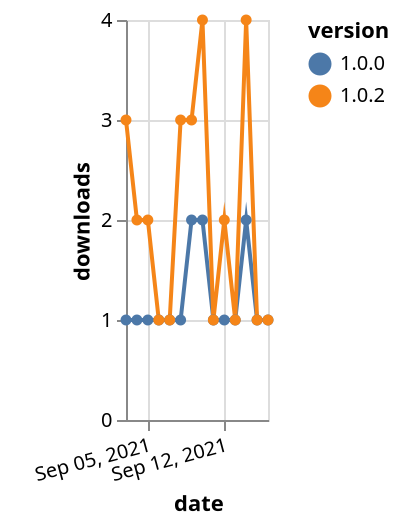 {"$schema": "https://vega.github.io/schema/vega-lite/v5.json", "description": "A simple bar chart with embedded data.", "data": {"values": [{"date": "2021-09-03", "total": 197, "delta": 1, "version": "1.0.0"}, {"date": "2021-09-04", "total": 198, "delta": 1, "version": "1.0.0"}, {"date": "2021-09-05", "total": 199, "delta": 1, "version": "1.0.0"}, {"date": "2021-09-06", "total": 200, "delta": 1, "version": "1.0.0"}, {"date": "2021-09-07", "total": 201, "delta": 1, "version": "1.0.0"}, {"date": "2021-09-08", "total": 202, "delta": 1, "version": "1.0.0"}, {"date": "2021-09-09", "total": 204, "delta": 2, "version": "1.0.0"}, {"date": "2021-09-10", "total": 206, "delta": 2, "version": "1.0.0"}, {"date": "2021-09-11", "total": 207, "delta": 1, "version": "1.0.0"}, {"date": "2021-09-12", "total": 208, "delta": 1, "version": "1.0.0"}, {"date": "2021-09-13", "total": 209, "delta": 1, "version": "1.0.0"}, {"date": "2021-09-14", "total": 211, "delta": 2, "version": "1.0.0"}, {"date": "2021-09-15", "total": 212, "delta": 1, "version": "1.0.0"}, {"date": "2021-09-16", "total": 213, "delta": 1, "version": "1.0.0"}, {"date": "2021-09-03", "total": 312, "delta": 3, "version": "1.0.2"}, {"date": "2021-09-04", "total": 314, "delta": 2, "version": "1.0.2"}, {"date": "2021-09-05", "total": 316, "delta": 2, "version": "1.0.2"}, {"date": "2021-09-06", "total": 317, "delta": 1, "version": "1.0.2"}, {"date": "2021-09-07", "total": 318, "delta": 1, "version": "1.0.2"}, {"date": "2021-09-08", "total": 321, "delta": 3, "version": "1.0.2"}, {"date": "2021-09-09", "total": 324, "delta": 3, "version": "1.0.2"}, {"date": "2021-09-10", "total": 328, "delta": 4, "version": "1.0.2"}, {"date": "2021-09-11", "total": 329, "delta": 1, "version": "1.0.2"}, {"date": "2021-09-12", "total": 331, "delta": 2, "version": "1.0.2"}, {"date": "2021-09-13", "total": 332, "delta": 1, "version": "1.0.2"}, {"date": "2021-09-14", "total": 336, "delta": 4, "version": "1.0.2"}, {"date": "2021-09-15", "total": 337, "delta": 1, "version": "1.0.2"}, {"date": "2021-09-16", "total": 338, "delta": 1, "version": "1.0.2"}]}, "width": "container", "mark": {"type": "line", "point": {"filled": true}}, "encoding": {"x": {"field": "date", "type": "temporal", "timeUnit": "yearmonthdate", "title": "date", "axis": {"labelAngle": -15}}, "y": {"field": "delta", "type": "quantitative", "title": "downloads"}, "color": {"field": "version", "type": "nominal"}, "tooltip": {"field": "delta"}}}